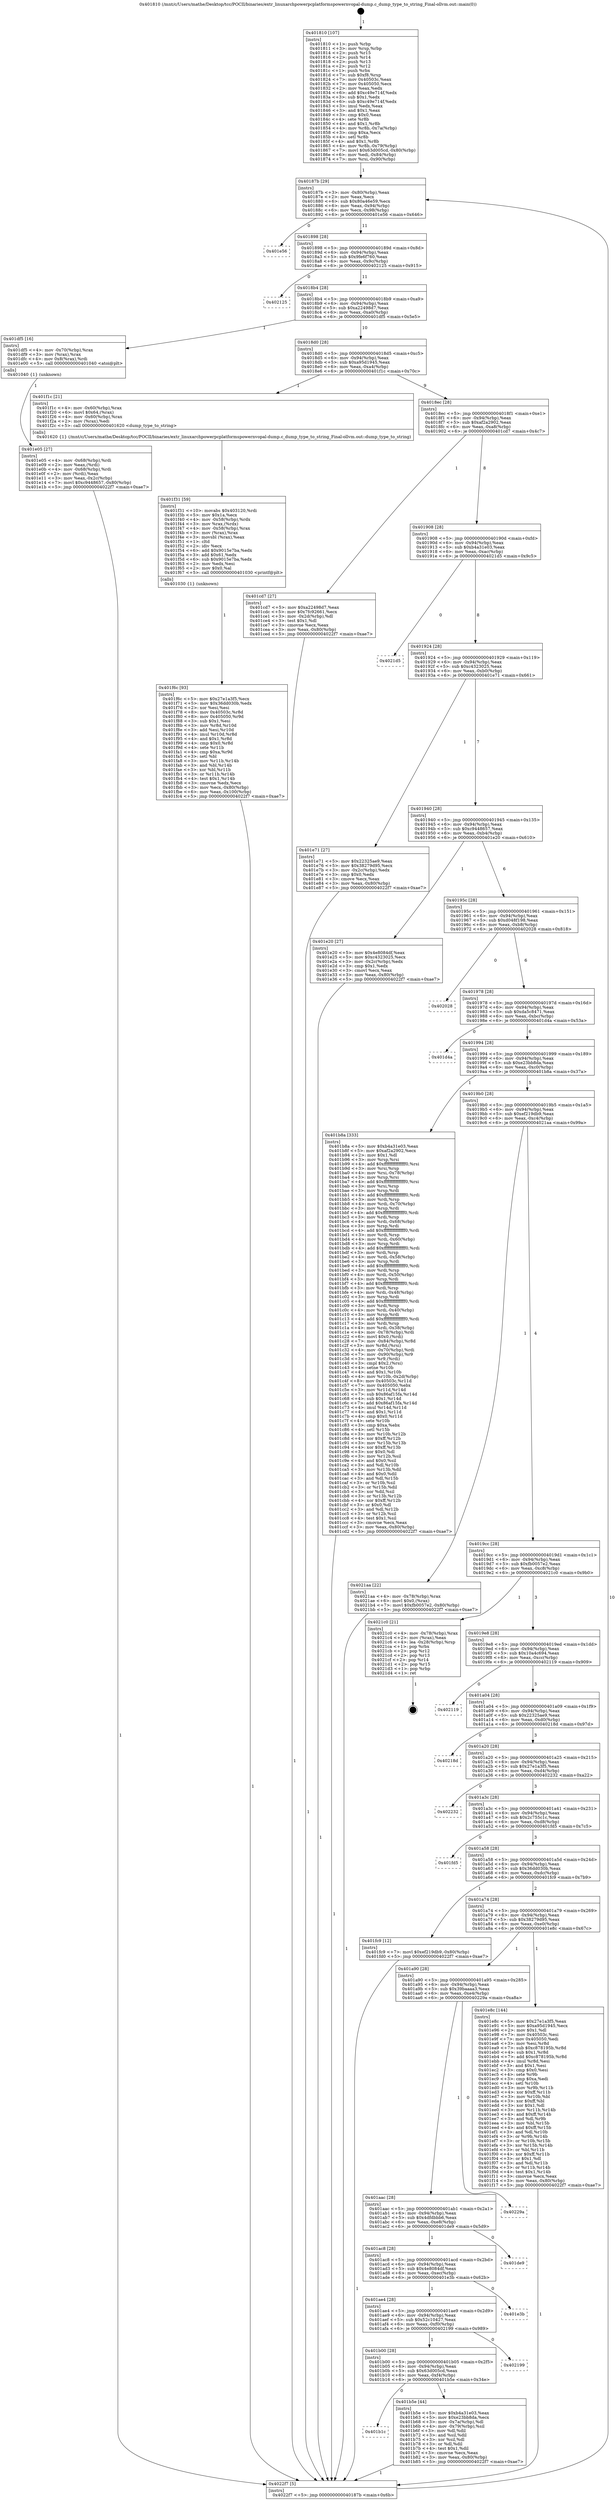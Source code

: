 digraph "0x401810" {
  label = "0x401810 (/mnt/c/Users/mathe/Desktop/tcc/POCII/binaries/extr_linuxarchpowerpcplatformspowernvopal-dump.c_dump_type_to_string_Final-ollvm.out::main(0))"
  labelloc = "t"
  node[shape=record]

  Entry [label="",width=0.3,height=0.3,shape=circle,fillcolor=black,style=filled]
  "0x40187b" [label="{
     0x40187b [29]\l
     | [instrs]\l
     &nbsp;&nbsp;0x40187b \<+3\>: mov -0x80(%rbp),%eax\l
     &nbsp;&nbsp;0x40187e \<+2\>: mov %eax,%ecx\l
     &nbsp;&nbsp;0x401880 \<+6\>: sub $0x80a46e59,%ecx\l
     &nbsp;&nbsp;0x401886 \<+6\>: mov %eax,-0x94(%rbp)\l
     &nbsp;&nbsp;0x40188c \<+6\>: mov %ecx,-0x98(%rbp)\l
     &nbsp;&nbsp;0x401892 \<+6\>: je 0000000000401e56 \<main+0x646\>\l
  }"]
  "0x401e56" [label="{
     0x401e56\l
  }", style=dashed]
  "0x401898" [label="{
     0x401898 [28]\l
     | [instrs]\l
     &nbsp;&nbsp;0x401898 \<+5\>: jmp 000000000040189d \<main+0x8d\>\l
     &nbsp;&nbsp;0x40189d \<+6\>: mov -0x94(%rbp),%eax\l
     &nbsp;&nbsp;0x4018a3 \<+5\>: sub $0x9fe6f760,%eax\l
     &nbsp;&nbsp;0x4018a8 \<+6\>: mov %eax,-0x9c(%rbp)\l
     &nbsp;&nbsp;0x4018ae \<+6\>: je 0000000000402125 \<main+0x915\>\l
  }"]
  Exit [label="",width=0.3,height=0.3,shape=circle,fillcolor=black,style=filled,peripheries=2]
  "0x402125" [label="{
     0x402125\l
  }", style=dashed]
  "0x4018b4" [label="{
     0x4018b4 [28]\l
     | [instrs]\l
     &nbsp;&nbsp;0x4018b4 \<+5\>: jmp 00000000004018b9 \<main+0xa9\>\l
     &nbsp;&nbsp;0x4018b9 \<+6\>: mov -0x94(%rbp),%eax\l
     &nbsp;&nbsp;0x4018bf \<+5\>: sub $0xa22498d7,%eax\l
     &nbsp;&nbsp;0x4018c4 \<+6\>: mov %eax,-0xa0(%rbp)\l
     &nbsp;&nbsp;0x4018ca \<+6\>: je 0000000000401df5 \<main+0x5e5\>\l
  }"]
  "0x401f6c" [label="{
     0x401f6c [93]\l
     | [instrs]\l
     &nbsp;&nbsp;0x401f6c \<+5\>: mov $0x27e1a3f5,%ecx\l
     &nbsp;&nbsp;0x401f71 \<+5\>: mov $0x36dd030b,%edx\l
     &nbsp;&nbsp;0x401f76 \<+2\>: xor %esi,%esi\l
     &nbsp;&nbsp;0x401f78 \<+8\>: mov 0x40503c,%r8d\l
     &nbsp;&nbsp;0x401f80 \<+8\>: mov 0x405050,%r9d\l
     &nbsp;&nbsp;0x401f88 \<+3\>: sub $0x1,%esi\l
     &nbsp;&nbsp;0x401f8b \<+3\>: mov %r8d,%r10d\l
     &nbsp;&nbsp;0x401f8e \<+3\>: add %esi,%r10d\l
     &nbsp;&nbsp;0x401f91 \<+4\>: imul %r10d,%r8d\l
     &nbsp;&nbsp;0x401f95 \<+4\>: and $0x1,%r8d\l
     &nbsp;&nbsp;0x401f99 \<+4\>: cmp $0x0,%r8d\l
     &nbsp;&nbsp;0x401f9d \<+4\>: sete %r11b\l
     &nbsp;&nbsp;0x401fa1 \<+4\>: cmp $0xa,%r9d\l
     &nbsp;&nbsp;0x401fa5 \<+3\>: setl %bl\l
     &nbsp;&nbsp;0x401fa8 \<+3\>: mov %r11b,%r14b\l
     &nbsp;&nbsp;0x401fab \<+3\>: and %bl,%r14b\l
     &nbsp;&nbsp;0x401fae \<+3\>: xor %bl,%r11b\l
     &nbsp;&nbsp;0x401fb1 \<+3\>: or %r11b,%r14b\l
     &nbsp;&nbsp;0x401fb4 \<+4\>: test $0x1,%r14b\l
     &nbsp;&nbsp;0x401fb8 \<+3\>: cmovne %edx,%ecx\l
     &nbsp;&nbsp;0x401fbb \<+3\>: mov %ecx,-0x80(%rbp)\l
     &nbsp;&nbsp;0x401fbe \<+6\>: mov %eax,-0x100(%rbp)\l
     &nbsp;&nbsp;0x401fc4 \<+5\>: jmp 00000000004022f7 \<main+0xae7\>\l
  }"]
  "0x401df5" [label="{
     0x401df5 [16]\l
     | [instrs]\l
     &nbsp;&nbsp;0x401df5 \<+4\>: mov -0x70(%rbp),%rax\l
     &nbsp;&nbsp;0x401df9 \<+3\>: mov (%rax),%rax\l
     &nbsp;&nbsp;0x401dfc \<+4\>: mov 0x8(%rax),%rdi\l
     &nbsp;&nbsp;0x401e00 \<+5\>: call 0000000000401040 \<atoi@plt\>\l
     | [calls]\l
     &nbsp;&nbsp;0x401040 \{1\} (unknown)\l
  }"]
  "0x4018d0" [label="{
     0x4018d0 [28]\l
     | [instrs]\l
     &nbsp;&nbsp;0x4018d0 \<+5\>: jmp 00000000004018d5 \<main+0xc5\>\l
     &nbsp;&nbsp;0x4018d5 \<+6\>: mov -0x94(%rbp),%eax\l
     &nbsp;&nbsp;0x4018db \<+5\>: sub $0xa95d1945,%eax\l
     &nbsp;&nbsp;0x4018e0 \<+6\>: mov %eax,-0xa4(%rbp)\l
     &nbsp;&nbsp;0x4018e6 \<+6\>: je 0000000000401f1c \<main+0x70c\>\l
  }"]
  "0x401f31" [label="{
     0x401f31 [59]\l
     | [instrs]\l
     &nbsp;&nbsp;0x401f31 \<+10\>: movabs $0x403120,%rdi\l
     &nbsp;&nbsp;0x401f3b \<+5\>: mov $0x1a,%ecx\l
     &nbsp;&nbsp;0x401f40 \<+4\>: mov -0x58(%rbp),%rdx\l
     &nbsp;&nbsp;0x401f44 \<+3\>: mov %rax,(%rdx)\l
     &nbsp;&nbsp;0x401f47 \<+4\>: mov -0x58(%rbp),%rax\l
     &nbsp;&nbsp;0x401f4b \<+3\>: mov (%rax),%rax\l
     &nbsp;&nbsp;0x401f4e \<+3\>: movsbl (%rax),%eax\l
     &nbsp;&nbsp;0x401f51 \<+1\>: cltd\l
     &nbsp;&nbsp;0x401f52 \<+2\>: idiv %ecx\l
     &nbsp;&nbsp;0x401f54 \<+6\>: add $0x9015e7ba,%edx\l
     &nbsp;&nbsp;0x401f5a \<+3\>: add $0x61,%edx\l
     &nbsp;&nbsp;0x401f5d \<+6\>: sub $0x9015e7ba,%edx\l
     &nbsp;&nbsp;0x401f63 \<+2\>: mov %edx,%esi\l
     &nbsp;&nbsp;0x401f65 \<+2\>: mov $0x0,%al\l
     &nbsp;&nbsp;0x401f67 \<+5\>: call 0000000000401030 \<printf@plt\>\l
     | [calls]\l
     &nbsp;&nbsp;0x401030 \{1\} (unknown)\l
  }"]
  "0x401f1c" [label="{
     0x401f1c [21]\l
     | [instrs]\l
     &nbsp;&nbsp;0x401f1c \<+4\>: mov -0x60(%rbp),%rax\l
     &nbsp;&nbsp;0x401f20 \<+6\>: movl $0x64,(%rax)\l
     &nbsp;&nbsp;0x401f26 \<+4\>: mov -0x60(%rbp),%rax\l
     &nbsp;&nbsp;0x401f2a \<+2\>: mov (%rax),%edi\l
     &nbsp;&nbsp;0x401f2c \<+5\>: call 0000000000401620 \<dump_type_to_string\>\l
     | [calls]\l
     &nbsp;&nbsp;0x401620 \{1\} (/mnt/c/Users/mathe/Desktop/tcc/POCII/binaries/extr_linuxarchpowerpcplatformspowernvopal-dump.c_dump_type_to_string_Final-ollvm.out::dump_type_to_string)\l
  }"]
  "0x4018ec" [label="{
     0x4018ec [28]\l
     | [instrs]\l
     &nbsp;&nbsp;0x4018ec \<+5\>: jmp 00000000004018f1 \<main+0xe1\>\l
     &nbsp;&nbsp;0x4018f1 \<+6\>: mov -0x94(%rbp),%eax\l
     &nbsp;&nbsp;0x4018f7 \<+5\>: sub $0xaf2a2902,%eax\l
     &nbsp;&nbsp;0x4018fc \<+6\>: mov %eax,-0xa8(%rbp)\l
     &nbsp;&nbsp;0x401902 \<+6\>: je 0000000000401cd7 \<main+0x4c7\>\l
  }"]
  "0x401e05" [label="{
     0x401e05 [27]\l
     | [instrs]\l
     &nbsp;&nbsp;0x401e05 \<+4\>: mov -0x68(%rbp),%rdi\l
     &nbsp;&nbsp;0x401e09 \<+2\>: mov %eax,(%rdi)\l
     &nbsp;&nbsp;0x401e0b \<+4\>: mov -0x68(%rbp),%rdi\l
     &nbsp;&nbsp;0x401e0f \<+2\>: mov (%rdi),%eax\l
     &nbsp;&nbsp;0x401e11 \<+3\>: mov %eax,-0x2c(%rbp)\l
     &nbsp;&nbsp;0x401e14 \<+7\>: movl $0xc9448657,-0x80(%rbp)\l
     &nbsp;&nbsp;0x401e1b \<+5\>: jmp 00000000004022f7 \<main+0xae7\>\l
  }"]
  "0x401cd7" [label="{
     0x401cd7 [27]\l
     | [instrs]\l
     &nbsp;&nbsp;0x401cd7 \<+5\>: mov $0xa22498d7,%eax\l
     &nbsp;&nbsp;0x401cdc \<+5\>: mov $0x7fc92661,%ecx\l
     &nbsp;&nbsp;0x401ce1 \<+3\>: mov -0x2d(%rbp),%dl\l
     &nbsp;&nbsp;0x401ce4 \<+3\>: test $0x1,%dl\l
     &nbsp;&nbsp;0x401ce7 \<+3\>: cmovne %ecx,%eax\l
     &nbsp;&nbsp;0x401cea \<+3\>: mov %eax,-0x80(%rbp)\l
     &nbsp;&nbsp;0x401ced \<+5\>: jmp 00000000004022f7 \<main+0xae7\>\l
  }"]
  "0x401908" [label="{
     0x401908 [28]\l
     | [instrs]\l
     &nbsp;&nbsp;0x401908 \<+5\>: jmp 000000000040190d \<main+0xfd\>\l
     &nbsp;&nbsp;0x40190d \<+6\>: mov -0x94(%rbp),%eax\l
     &nbsp;&nbsp;0x401913 \<+5\>: sub $0xb4a31e03,%eax\l
     &nbsp;&nbsp;0x401918 \<+6\>: mov %eax,-0xac(%rbp)\l
     &nbsp;&nbsp;0x40191e \<+6\>: je 00000000004021d5 \<main+0x9c5\>\l
  }"]
  "0x401810" [label="{
     0x401810 [107]\l
     | [instrs]\l
     &nbsp;&nbsp;0x401810 \<+1\>: push %rbp\l
     &nbsp;&nbsp;0x401811 \<+3\>: mov %rsp,%rbp\l
     &nbsp;&nbsp;0x401814 \<+2\>: push %r15\l
     &nbsp;&nbsp;0x401816 \<+2\>: push %r14\l
     &nbsp;&nbsp;0x401818 \<+2\>: push %r13\l
     &nbsp;&nbsp;0x40181a \<+2\>: push %r12\l
     &nbsp;&nbsp;0x40181c \<+1\>: push %rbx\l
     &nbsp;&nbsp;0x40181d \<+7\>: sub $0xf8,%rsp\l
     &nbsp;&nbsp;0x401824 \<+7\>: mov 0x40503c,%eax\l
     &nbsp;&nbsp;0x40182b \<+7\>: mov 0x405050,%ecx\l
     &nbsp;&nbsp;0x401832 \<+2\>: mov %eax,%edx\l
     &nbsp;&nbsp;0x401834 \<+6\>: add $0xc49e714f,%edx\l
     &nbsp;&nbsp;0x40183a \<+3\>: sub $0x1,%edx\l
     &nbsp;&nbsp;0x40183d \<+6\>: sub $0xc49e714f,%edx\l
     &nbsp;&nbsp;0x401843 \<+3\>: imul %edx,%eax\l
     &nbsp;&nbsp;0x401846 \<+3\>: and $0x1,%eax\l
     &nbsp;&nbsp;0x401849 \<+3\>: cmp $0x0,%eax\l
     &nbsp;&nbsp;0x40184c \<+4\>: sete %r8b\l
     &nbsp;&nbsp;0x401850 \<+4\>: and $0x1,%r8b\l
     &nbsp;&nbsp;0x401854 \<+4\>: mov %r8b,-0x7a(%rbp)\l
     &nbsp;&nbsp;0x401858 \<+3\>: cmp $0xa,%ecx\l
     &nbsp;&nbsp;0x40185b \<+4\>: setl %r8b\l
     &nbsp;&nbsp;0x40185f \<+4\>: and $0x1,%r8b\l
     &nbsp;&nbsp;0x401863 \<+4\>: mov %r8b,-0x79(%rbp)\l
     &nbsp;&nbsp;0x401867 \<+7\>: movl $0x63d005cd,-0x80(%rbp)\l
     &nbsp;&nbsp;0x40186e \<+6\>: mov %edi,-0x84(%rbp)\l
     &nbsp;&nbsp;0x401874 \<+7\>: mov %rsi,-0x90(%rbp)\l
  }"]
  "0x4021d5" [label="{
     0x4021d5\l
  }", style=dashed]
  "0x401924" [label="{
     0x401924 [28]\l
     | [instrs]\l
     &nbsp;&nbsp;0x401924 \<+5\>: jmp 0000000000401929 \<main+0x119\>\l
     &nbsp;&nbsp;0x401929 \<+6\>: mov -0x94(%rbp),%eax\l
     &nbsp;&nbsp;0x40192f \<+5\>: sub $0xc4323025,%eax\l
     &nbsp;&nbsp;0x401934 \<+6\>: mov %eax,-0xb0(%rbp)\l
     &nbsp;&nbsp;0x40193a \<+6\>: je 0000000000401e71 \<main+0x661\>\l
  }"]
  "0x4022f7" [label="{
     0x4022f7 [5]\l
     | [instrs]\l
     &nbsp;&nbsp;0x4022f7 \<+5\>: jmp 000000000040187b \<main+0x6b\>\l
  }"]
  "0x401e71" [label="{
     0x401e71 [27]\l
     | [instrs]\l
     &nbsp;&nbsp;0x401e71 \<+5\>: mov $0x22325ae9,%eax\l
     &nbsp;&nbsp;0x401e76 \<+5\>: mov $0x38279d95,%ecx\l
     &nbsp;&nbsp;0x401e7b \<+3\>: mov -0x2c(%rbp),%edx\l
     &nbsp;&nbsp;0x401e7e \<+3\>: cmp $0x0,%edx\l
     &nbsp;&nbsp;0x401e81 \<+3\>: cmove %ecx,%eax\l
     &nbsp;&nbsp;0x401e84 \<+3\>: mov %eax,-0x80(%rbp)\l
     &nbsp;&nbsp;0x401e87 \<+5\>: jmp 00000000004022f7 \<main+0xae7\>\l
  }"]
  "0x401940" [label="{
     0x401940 [28]\l
     | [instrs]\l
     &nbsp;&nbsp;0x401940 \<+5\>: jmp 0000000000401945 \<main+0x135\>\l
     &nbsp;&nbsp;0x401945 \<+6\>: mov -0x94(%rbp),%eax\l
     &nbsp;&nbsp;0x40194b \<+5\>: sub $0xc9448657,%eax\l
     &nbsp;&nbsp;0x401950 \<+6\>: mov %eax,-0xb4(%rbp)\l
     &nbsp;&nbsp;0x401956 \<+6\>: je 0000000000401e20 \<main+0x610\>\l
  }"]
  "0x401b1c" [label="{
     0x401b1c\l
  }", style=dashed]
  "0x401e20" [label="{
     0x401e20 [27]\l
     | [instrs]\l
     &nbsp;&nbsp;0x401e20 \<+5\>: mov $0x4e8084df,%eax\l
     &nbsp;&nbsp;0x401e25 \<+5\>: mov $0xc4323025,%ecx\l
     &nbsp;&nbsp;0x401e2a \<+3\>: mov -0x2c(%rbp),%edx\l
     &nbsp;&nbsp;0x401e2d \<+3\>: cmp $0x1,%edx\l
     &nbsp;&nbsp;0x401e30 \<+3\>: cmovl %ecx,%eax\l
     &nbsp;&nbsp;0x401e33 \<+3\>: mov %eax,-0x80(%rbp)\l
     &nbsp;&nbsp;0x401e36 \<+5\>: jmp 00000000004022f7 \<main+0xae7\>\l
  }"]
  "0x40195c" [label="{
     0x40195c [28]\l
     | [instrs]\l
     &nbsp;&nbsp;0x40195c \<+5\>: jmp 0000000000401961 \<main+0x151\>\l
     &nbsp;&nbsp;0x401961 \<+6\>: mov -0x94(%rbp),%eax\l
     &nbsp;&nbsp;0x401967 \<+5\>: sub $0xd048f198,%eax\l
     &nbsp;&nbsp;0x40196c \<+6\>: mov %eax,-0xb8(%rbp)\l
     &nbsp;&nbsp;0x401972 \<+6\>: je 0000000000402028 \<main+0x818\>\l
  }"]
  "0x401b5e" [label="{
     0x401b5e [44]\l
     | [instrs]\l
     &nbsp;&nbsp;0x401b5e \<+5\>: mov $0xb4a31e03,%eax\l
     &nbsp;&nbsp;0x401b63 \<+5\>: mov $0xe23bb8da,%ecx\l
     &nbsp;&nbsp;0x401b68 \<+3\>: mov -0x7a(%rbp),%dl\l
     &nbsp;&nbsp;0x401b6b \<+4\>: mov -0x79(%rbp),%sil\l
     &nbsp;&nbsp;0x401b6f \<+3\>: mov %dl,%dil\l
     &nbsp;&nbsp;0x401b72 \<+3\>: and %sil,%dil\l
     &nbsp;&nbsp;0x401b75 \<+3\>: xor %sil,%dl\l
     &nbsp;&nbsp;0x401b78 \<+3\>: or %dl,%dil\l
     &nbsp;&nbsp;0x401b7b \<+4\>: test $0x1,%dil\l
     &nbsp;&nbsp;0x401b7f \<+3\>: cmovne %ecx,%eax\l
     &nbsp;&nbsp;0x401b82 \<+3\>: mov %eax,-0x80(%rbp)\l
     &nbsp;&nbsp;0x401b85 \<+5\>: jmp 00000000004022f7 \<main+0xae7\>\l
  }"]
  "0x402028" [label="{
     0x402028\l
  }", style=dashed]
  "0x401978" [label="{
     0x401978 [28]\l
     | [instrs]\l
     &nbsp;&nbsp;0x401978 \<+5\>: jmp 000000000040197d \<main+0x16d\>\l
     &nbsp;&nbsp;0x40197d \<+6\>: mov -0x94(%rbp),%eax\l
     &nbsp;&nbsp;0x401983 \<+5\>: sub $0xda5c8471,%eax\l
     &nbsp;&nbsp;0x401988 \<+6\>: mov %eax,-0xbc(%rbp)\l
     &nbsp;&nbsp;0x40198e \<+6\>: je 0000000000401d4a \<main+0x53a\>\l
  }"]
  "0x401b00" [label="{
     0x401b00 [28]\l
     | [instrs]\l
     &nbsp;&nbsp;0x401b00 \<+5\>: jmp 0000000000401b05 \<main+0x2f5\>\l
     &nbsp;&nbsp;0x401b05 \<+6\>: mov -0x94(%rbp),%eax\l
     &nbsp;&nbsp;0x401b0b \<+5\>: sub $0x63d005cd,%eax\l
     &nbsp;&nbsp;0x401b10 \<+6\>: mov %eax,-0xf4(%rbp)\l
     &nbsp;&nbsp;0x401b16 \<+6\>: je 0000000000401b5e \<main+0x34e\>\l
  }"]
  "0x401d4a" [label="{
     0x401d4a\l
  }", style=dashed]
  "0x401994" [label="{
     0x401994 [28]\l
     | [instrs]\l
     &nbsp;&nbsp;0x401994 \<+5\>: jmp 0000000000401999 \<main+0x189\>\l
     &nbsp;&nbsp;0x401999 \<+6\>: mov -0x94(%rbp),%eax\l
     &nbsp;&nbsp;0x40199f \<+5\>: sub $0xe23bb8da,%eax\l
     &nbsp;&nbsp;0x4019a4 \<+6\>: mov %eax,-0xc0(%rbp)\l
     &nbsp;&nbsp;0x4019aa \<+6\>: je 0000000000401b8a \<main+0x37a\>\l
  }"]
  "0x402199" [label="{
     0x402199\l
  }", style=dashed]
  "0x401b8a" [label="{
     0x401b8a [333]\l
     | [instrs]\l
     &nbsp;&nbsp;0x401b8a \<+5\>: mov $0xb4a31e03,%eax\l
     &nbsp;&nbsp;0x401b8f \<+5\>: mov $0xaf2a2902,%ecx\l
     &nbsp;&nbsp;0x401b94 \<+2\>: mov $0x1,%dl\l
     &nbsp;&nbsp;0x401b96 \<+3\>: mov %rsp,%rsi\l
     &nbsp;&nbsp;0x401b99 \<+4\>: add $0xfffffffffffffff0,%rsi\l
     &nbsp;&nbsp;0x401b9d \<+3\>: mov %rsi,%rsp\l
     &nbsp;&nbsp;0x401ba0 \<+4\>: mov %rsi,-0x78(%rbp)\l
     &nbsp;&nbsp;0x401ba4 \<+3\>: mov %rsp,%rsi\l
     &nbsp;&nbsp;0x401ba7 \<+4\>: add $0xfffffffffffffff0,%rsi\l
     &nbsp;&nbsp;0x401bab \<+3\>: mov %rsi,%rsp\l
     &nbsp;&nbsp;0x401bae \<+3\>: mov %rsp,%rdi\l
     &nbsp;&nbsp;0x401bb1 \<+4\>: add $0xfffffffffffffff0,%rdi\l
     &nbsp;&nbsp;0x401bb5 \<+3\>: mov %rdi,%rsp\l
     &nbsp;&nbsp;0x401bb8 \<+4\>: mov %rdi,-0x70(%rbp)\l
     &nbsp;&nbsp;0x401bbc \<+3\>: mov %rsp,%rdi\l
     &nbsp;&nbsp;0x401bbf \<+4\>: add $0xfffffffffffffff0,%rdi\l
     &nbsp;&nbsp;0x401bc3 \<+3\>: mov %rdi,%rsp\l
     &nbsp;&nbsp;0x401bc6 \<+4\>: mov %rdi,-0x68(%rbp)\l
     &nbsp;&nbsp;0x401bca \<+3\>: mov %rsp,%rdi\l
     &nbsp;&nbsp;0x401bcd \<+4\>: add $0xfffffffffffffff0,%rdi\l
     &nbsp;&nbsp;0x401bd1 \<+3\>: mov %rdi,%rsp\l
     &nbsp;&nbsp;0x401bd4 \<+4\>: mov %rdi,-0x60(%rbp)\l
     &nbsp;&nbsp;0x401bd8 \<+3\>: mov %rsp,%rdi\l
     &nbsp;&nbsp;0x401bdb \<+4\>: add $0xfffffffffffffff0,%rdi\l
     &nbsp;&nbsp;0x401bdf \<+3\>: mov %rdi,%rsp\l
     &nbsp;&nbsp;0x401be2 \<+4\>: mov %rdi,-0x58(%rbp)\l
     &nbsp;&nbsp;0x401be6 \<+3\>: mov %rsp,%rdi\l
     &nbsp;&nbsp;0x401be9 \<+4\>: add $0xfffffffffffffff0,%rdi\l
     &nbsp;&nbsp;0x401bed \<+3\>: mov %rdi,%rsp\l
     &nbsp;&nbsp;0x401bf0 \<+4\>: mov %rdi,-0x50(%rbp)\l
     &nbsp;&nbsp;0x401bf4 \<+3\>: mov %rsp,%rdi\l
     &nbsp;&nbsp;0x401bf7 \<+4\>: add $0xfffffffffffffff0,%rdi\l
     &nbsp;&nbsp;0x401bfb \<+3\>: mov %rdi,%rsp\l
     &nbsp;&nbsp;0x401bfe \<+4\>: mov %rdi,-0x48(%rbp)\l
     &nbsp;&nbsp;0x401c02 \<+3\>: mov %rsp,%rdi\l
     &nbsp;&nbsp;0x401c05 \<+4\>: add $0xfffffffffffffff0,%rdi\l
     &nbsp;&nbsp;0x401c09 \<+3\>: mov %rdi,%rsp\l
     &nbsp;&nbsp;0x401c0c \<+4\>: mov %rdi,-0x40(%rbp)\l
     &nbsp;&nbsp;0x401c10 \<+3\>: mov %rsp,%rdi\l
     &nbsp;&nbsp;0x401c13 \<+4\>: add $0xfffffffffffffff0,%rdi\l
     &nbsp;&nbsp;0x401c17 \<+3\>: mov %rdi,%rsp\l
     &nbsp;&nbsp;0x401c1a \<+4\>: mov %rdi,-0x38(%rbp)\l
     &nbsp;&nbsp;0x401c1e \<+4\>: mov -0x78(%rbp),%rdi\l
     &nbsp;&nbsp;0x401c22 \<+6\>: movl $0x0,(%rdi)\l
     &nbsp;&nbsp;0x401c28 \<+7\>: mov -0x84(%rbp),%r8d\l
     &nbsp;&nbsp;0x401c2f \<+3\>: mov %r8d,(%rsi)\l
     &nbsp;&nbsp;0x401c32 \<+4\>: mov -0x70(%rbp),%rdi\l
     &nbsp;&nbsp;0x401c36 \<+7\>: mov -0x90(%rbp),%r9\l
     &nbsp;&nbsp;0x401c3d \<+3\>: mov %r9,(%rdi)\l
     &nbsp;&nbsp;0x401c40 \<+3\>: cmpl $0x2,(%rsi)\l
     &nbsp;&nbsp;0x401c43 \<+4\>: setne %r10b\l
     &nbsp;&nbsp;0x401c47 \<+4\>: and $0x1,%r10b\l
     &nbsp;&nbsp;0x401c4b \<+4\>: mov %r10b,-0x2d(%rbp)\l
     &nbsp;&nbsp;0x401c4f \<+8\>: mov 0x40503c,%r11d\l
     &nbsp;&nbsp;0x401c57 \<+7\>: mov 0x405050,%ebx\l
     &nbsp;&nbsp;0x401c5e \<+3\>: mov %r11d,%r14d\l
     &nbsp;&nbsp;0x401c61 \<+7\>: sub $0x86af15fa,%r14d\l
     &nbsp;&nbsp;0x401c68 \<+4\>: sub $0x1,%r14d\l
     &nbsp;&nbsp;0x401c6c \<+7\>: add $0x86af15fa,%r14d\l
     &nbsp;&nbsp;0x401c73 \<+4\>: imul %r14d,%r11d\l
     &nbsp;&nbsp;0x401c77 \<+4\>: and $0x1,%r11d\l
     &nbsp;&nbsp;0x401c7b \<+4\>: cmp $0x0,%r11d\l
     &nbsp;&nbsp;0x401c7f \<+4\>: sete %r10b\l
     &nbsp;&nbsp;0x401c83 \<+3\>: cmp $0xa,%ebx\l
     &nbsp;&nbsp;0x401c86 \<+4\>: setl %r15b\l
     &nbsp;&nbsp;0x401c8a \<+3\>: mov %r10b,%r12b\l
     &nbsp;&nbsp;0x401c8d \<+4\>: xor $0xff,%r12b\l
     &nbsp;&nbsp;0x401c91 \<+3\>: mov %r15b,%r13b\l
     &nbsp;&nbsp;0x401c94 \<+4\>: xor $0xff,%r13b\l
     &nbsp;&nbsp;0x401c98 \<+3\>: xor $0x0,%dl\l
     &nbsp;&nbsp;0x401c9b \<+3\>: mov %r12b,%sil\l
     &nbsp;&nbsp;0x401c9e \<+4\>: and $0x0,%sil\l
     &nbsp;&nbsp;0x401ca2 \<+3\>: and %dl,%r10b\l
     &nbsp;&nbsp;0x401ca5 \<+3\>: mov %r13b,%dil\l
     &nbsp;&nbsp;0x401ca8 \<+4\>: and $0x0,%dil\l
     &nbsp;&nbsp;0x401cac \<+3\>: and %dl,%r15b\l
     &nbsp;&nbsp;0x401caf \<+3\>: or %r10b,%sil\l
     &nbsp;&nbsp;0x401cb2 \<+3\>: or %r15b,%dil\l
     &nbsp;&nbsp;0x401cb5 \<+3\>: xor %dil,%sil\l
     &nbsp;&nbsp;0x401cb8 \<+3\>: or %r13b,%r12b\l
     &nbsp;&nbsp;0x401cbb \<+4\>: xor $0xff,%r12b\l
     &nbsp;&nbsp;0x401cbf \<+3\>: or $0x0,%dl\l
     &nbsp;&nbsp;0x401cc2 \<+3\>: and %dl,%r12b\l
     &nbsp;&nbsp;0x401cc5 \<+3\>: or %r12b,%sil\l
     &nbsp;&nbsp;0x401cc8 \<+4\>: test $0x1,%sil\l
     &nbsp;&nbsp;0x401ccc \<+3\>: cmovne %ecx,%eax\l
     &nbsp;&nbsp;0x401ccf \<+3\>: mov %eax,-0x80(%rbp)\l
     &nbsp;&nbsp;0x401cd2 \<+5\>: jmp 00000000004022f7 \<main+0xae7\>\l
  }"]
  "0x4019b0" [label="{
     0x4019b0 [28]\l
     | [instrs]\l
     &nbsp;&nbsp;0x4019b0 \<+5\>: jmp 00000000004019b5 \<main+0x1a5\>\l
     &nbsp;&nbsp;0x4019b5 \<+6\>: mov -0x94(%rbp),%eax\l
     &nbsp;&nbsp;0x4019bb \<+5\>: sub $0xef219db9,%eax\l
     &nbsp;&nbsp;0x4019c0 \<+6\>: mov %eax,-0xc4(%rbp)\l
     &nbsp;&nbsp;0x4019c6 \<+6\>: je 00000000004021aa \<main+0x99a\>\l
  }"]
  "0x401ae4" [label="{
     0x401ae4 [28]\l
     | [instrs]\l
     &nbsp;&nbsp;0x401ae4 \<+5\>: jmp 0000000000401ae9 \<main+0x2d9\>\l
     &nbsp;&nbsp;0x401ae9 \<+6\>: mov -0x94(%rbp),%eax\l
     &nbsp;&nbsp;0x401aef \<+5\>: sub $0x52c10427,%eax\l
     &nbsp;&nbsp;0x401af4 \<+6\>: mov %eax,-0xf0(%rbp)\l
     &nbsp;&nbsp;0x401afa \<+6\>: je 0000000000402199 \<main+0x989\>\l
  }"]
  "0x4021aa" [label="{
     0x4021aa [22]\l
     | [instrs]\l
     &nbsp;&nbsp;0x4021aa \<+4\>: mov -0x78(%rbp),%rax\l
     &nbsp;&nbsp;0x4021ae \<+6\>: movl $0x0,(%rax)\l
     &nbsp;&nbsp;0x4021b4 \<+7\>: movl $0xfb0057e2,-0x80(%rbp)\l
     &nbsp;&nbsp;0x4021bb \<+5\>: jmp 00000000004022f7 \<main+0xae7\>\l
  }"]
  "0x4019cc" [label="{
     0x4019cc [28]\l
     | [instrs]\l
     &nbsp;&nbsp;0x4019cc \<+5\>: jmp 00000000004019d1 \<main+0x1c1\>\l
     &nbsp;&nbsp;0x4019d1 \<+6\>: mov -0x94(%rbp),%eax\l
     &nbsp;&nbsp;0x4019d7 \<+5\>: sub $0xfb0057e2,%eax\l
     &nbsp;&nbsp;0x4019dc \<+6\>: mov %eax,-0xc8(%rbp)\l
     &nbsp;&nbsp;0x4019e2 \<+6\>: je 00000000004021c0 \<main+0x9b0\>\l
  }"]
  "0x401e3b" [label="{
     0x401e3b\l
  }", style=dashed]
  "0x4021c0" [label="{
     0x4021c0 [21]\l
     | [instrs]\l
     &nbsp;&nbsp;0x4021c0 \<+4\>: mov -0x78(%rbp),%rax\l
     &nbsp;&nbsp;0x4021c4 \<+2\>: mov (%rax),%eax\l
     &nbsp;&nbsp;0x4021c6 \<+4\>: lea -0x28(%rbp),%rsp\l
     &nbsp;&nbsp;0x4021ca \<+1\>: pop %rbx\l
     &nbsp;&nbsp;0x4021cb \<+2\>: pop %r12\l
     &nbsp;&nbsp;0x4021cd \<+2\>: pop %r13\l
     &nbsp;&nbsp;0x4021cf \<+2\>: pop %r14\l
     &nbsp;&nbsp;0x4021d1 \<+2\>: pop %r15\l
     &nbsp;&nbsp;0x4021d3 \<+1\>: pop %rbp\l
     &nbsp;&nbsp;0x4021d4 \<+1\>: ret\l
  }"]
  "0x4019e8" [label="{
     0x4019e8 [28]\l
     | [instrs]\l
     &nbsp;&nbsp;0x4019e8 \<+5\>: jmp 00000000004019ed \<main+0x1dd\>\l
     &nbsp;&nbsp;0x4019ed \<+6\>: mov -0x94(%rbp),%eax\l
     &nbsp;&nbsp;0x4019f3 \<+5\>: sub $0x10a4c694,%eax\l
     &nbsp;&nbsp;0x4019f8 \<+6\>: mov %eax,-0xcc(%rbp)\l
     &nbsp;&nbsp;0x4019fe \<+6\>: je 0000000000402119 \<main+0x909\>\l
  }"]
  "0x401ac8" [label="{
     0x401ac8 [28]\l
     | [instrs]\l
     &nbsp;&nbsp;0x401ac8 \<+5\>: jmp 0000000000401acd \<main+0x2bd\>\l
     &nbsp;&nbsp;0x401acd \<+6\>: mov -0x94(%rbp),%eax\l
     &nbsp;&nbsp;0x401ad3 \<+5\>: sub $0x4e8084df,%eax\l
     &nbsp;&nbsp;0x401ad8 \<+6\>: mov %eax,-0xec(%rbp)\l
     &nbsp;&nbsp;0x401ade \<+6\>: je 0000000000401e3b \<main+0x62b\>\l
  }"]
  "0x402119" [label="{
     0x402119\l
  }", style=dashed]
  "0x401a04" [label="{
     0x401a04 [28]\l
     | [instrs]\l
     &nbsp;&nbsp;0x401a04 \<+5\>: jmp 0000000000401a09 \<main+0x1f9\>\l
     &nbsp;&nbsp;0x401a09 \<+6\>: mov -0x94(%rbp),%eax\l
     &nbsp;&nbsp;0x401a0f \<+5\>: sub $0x22325ae9,%eax\l
     &nbsp;&nbsp;0x401a14 \<+6\>: mov %eax,-0xd0(%rbp)\l
     &nbsp;&nbsp;0x401a1a \<+6\>: je 000000000040218d \<main+0x97d\>\l
  }"]
  "0x401de9" [label="{
     0x401de9\l
  }", style=dashed]
  "0x40218d" [label="{
     0x40218d\l
  }", style=dashed]
  "0x401a20" [label="{
     0x401a20 [28]\l
     | [instrs]\l
     &nbsp;&nbsp;0x401a20 \<+5\>: jmp 0000000000401a25 \<main+0x215\>\l
     &nbsp;&nbsp;0x401a25 \<+6\>: mov -0x94(%rbp),%eax\l
     &nbsp;&nbsp;0x401a2b \<+5\>: sub $0x27e1a3f5,%eax\l
     &nbsp;&nbsp;0x401a30 \<+6\>: mov %eax,-0xd4(%rbp)\l
     &nbsp;&nbsp;0x401a36 \<+6\>: je 0000000000402232 \<main+0xa22\>\l
  }"]
  "0x401aac" [label="{
     0x401aac [28]\l
     | [instrs]\l
     &nbsp;&nbsp;0x401aac \<+5\>: jmp 0000000000401ab1 \<main+0x2a1\>\l
     &nbsp;&nbsp;0x401ab1 \<+6\>: mov -0x94(%rbp),%eax\l
     &nbsp;&nbsp;0x401ab7 \<+5\>: sub $0x4dfdbbb6,%eax\l
     &nbsp;&nbsp;0x401abc \<+6\>: mov %eax,-0xe8(%rbp)\l
     &nbsp;&nbsp;0x401ac2 \<+6\>: je 0000000000401de9 \<main+0x5d9\>\l
  }"]
  "0x402232" [label="{
     0x402232\l
  }", style=dashed]
  "0x401a3c" [label="{
     0x401a3c [28]\l
     | [instrs]\l
     &nbsp;&nbsp;0x401a3c \<+5\>: jmp 0000000000401a41 \<main+0x231\>\l
     &nbsp;&nbsp;0x401a41 \<+6\>: mov -0x94(%rbp),%eax\l
     &nbsp;&nbsp;0x401a47 \<+5\>: sub $0x2c755c1c,%eax\l
     &nbsp;&nbsp;0x401a4c \<+6\>: mov %eax,-0xd8(%rbp)\l
     &nbsp;&nbsp;0x401a52 \<+6\>: je 0000000000401fd5 \<main+0x7c5\>\l
  }"]
  "0x40229a" [label="{
     0x40229a\l
  }", style=dashed]
  "0x401fd5" [label="{
     0x401fd5\l
  }", style=dashed]
  "0x401a58" [label="{
     0x401a58 [28]\l
     | [instrs]\l
     &nbsp;&nbsp;0x401a58 \<+5\>: jmp 0000000000401a5d \<main+0x24d\>\l
     &nbsp;&nbsp;0x401a5d \<+6\>: mov -0x94(%rbp),%eax\l
     &nbsp;&nbsp;0x401a63 \<+5\>: sub $0x36dd030b,%eax\l
     &nbsp;&nbsp;0x401a68 \<+6\>: mov %eax,-0xdc(%rbp)\l
     &nbsp;&nbsp;0x401a6e \<+6\>: je 0000000000401fc9 \<main+0x7b9\>\l
  }"]
  "0x401a90" [label="{
     0x401a90 [28]\l
     | [instrs]\l
     &nbsp;&nbsp;0x401a90 \<+5\>: jmp 0000000000401a95 \<main+0x285\>\l
     &nbsp;&nbsp;0x401a95 \<+6\>: mov -0x94(%rbp),%eax\l
     &nbsp;&nbsp;0x401a9b \<+5\>: sub $0x39baaaa3,%eax\l
     &nbsp;&nbsp;0x401aa0 \<+6\>: mov %eax,-0xe4(%rbp)\l
     &nbsp;&nbsp;0x401aa6 \<+6\>: je 000000000040229a \<main+0xa8a\>\l
  }"]
  "0x401fc9" [label="{
     0x401fc9 [12]\l
     | [instrs]\l
     &nbsp;&nbsp;0x401fc9 \<+7\>: movl $0xef219db9,-0x80(%rbp)\l
     &nbsp;&nbsp;0x401fd0 \<+5\>: jmp 00000000004022f7 \<main+0xae7\>\l
  }"]
  "0x401a74" [label="{
     0x401a74 [28]\l
     | [instrs]\l
     &nbsp;&nbsp;0x401a74 \<+5\>: jmp 0000000000401a79 \<main+0x269\>\l
     &nbsp;&nbsp;0x401a79 \<+6\>: mov -0x94(%rbp),%eax\l
     &nbsp;&nbsp;0x401a7f \<+5\>: sub $0x38279d95,%eax\l
     &nbsp;&nbsp;0x401a84 \<+6\>: mov %eax,-0xe0(%rbp)\l
     &nbsp;&nbsp;0x401a8a \<+6\>: je 0000000000401e8c \<main+0x67c\>\l
  }"]
  "0x401e8c" [label="{
     0x401e8c [144]\l
     | [instrs]\l
     &nbsp;&nbsp;0x401e8c \<+5\>: mov $0x27e1a3f5,%eax\l
     &nbsp;&nbsp;0x401e91 \<+5\>: mov $0xa95d1945,%ecx\l
     &nbsp;&nbsp;0x401e96 \<+2\>: mov $0x1,%dl\l
     &nbsp;&nbsp;0x401e98 \<+7\>: mov 0x40503c,%esi\l
     &nbsp;&nbsp;0x401e9f \<+7\>: mov 0x405050,%edi\l
     &nbsp;&nbsp;0x401ea6 \<+3\>: mov %esi,%r8d\l
     &nbsp;&nbsp;0x401ea9 \<+7\>: sub $0xc878195b,%r8d\l
     &nbsp;&nbsp;0x401eb0 \<+4\>: sub $0x1,%r8d\l
     &nbsp;&nbsp;0x401eb4 \<+7\>: add $0xc878195b,%r8d\l
     &nbsp;&nbsp;0x401ebb \<+4\>: imul %r8d,%esi\l
     &nbsp;&nbsp;0x401ebf \<+3\>: and $0x1,%esi\l
     &nbsp;&nbsp;0x401ec2 \<+3\>: cmp $0x0,%esi\l
     &nbsp;&nbsp;0x401ec5 \<+4\>: sete %r9b\l
     &nbsp;&nbsp;0x401ec9 \<+3\>: cmp $0xa,%edi\l
     &nbsp;&nbsp;0x401ecc \<+4\>: setl %r10b\l
     &nbsp;&nbsp;0x401ed0 \<+3\>: mov %r9b,%r11b\l
     &nbsp;&nbsp;0x401ed3 \<+4\>: xor $0xff,%r11b\l
     &nbsp;&nbsp;0x401ed7 \<+3\>: mov %r10b,%bl\l
     &nbsp;&nbsp;0x401eda \<+3\>: xor $0xff,%bl\l
     &nbsp;&nbsp;0x401edd \<+3\>: xor $0x1,%dl\l
     &nbsp;&nbsp;0x401ee0 \<+3\>: mov %r11b,%r14b\l
     &nbsp;&nbsp;0x401ee3 \<+4\>: and $0xff,%r14b\l
     &nbsp;&nbsp;0x401ee7 \<+3\>: and %dl,%r9b\l
     &nbsp;&nbsp;0x401eea \<+3\>: mov %bl,%r15b\l
     &nbsp;&nbsp;0x401eed \<+4\>: and $0xff,%r15b\l
     &nbsp;&nbsp;0x401ef1 \<+3\>: and %dl,%r10b\l
     &nbsp;&nbsp;0x401ef4 \<+3\>: or %r9b,%r14b\l
     &nbsp;&nbsp;0x401ef7 \<+3\>: or %r10b,%r15b\l
     &nbsp;&nbsp;0x401efa \<+3\>: xor %r15b,%r14b\l
     &nbsp;&nbsp;0x401efd \<+3\>: or %bl,%r11b\l
     &nbsp;&nbsp;0x401f00 \<+4\>: xor $0xff,%r11b\l
     &nbsp;&nbsp;0x401f04 \<+3\>: or $0x1,%dl\l
     &nbsp;&nbsp;0x401f07 \<+3\>: and %dl,%r11b\l
     &nbsp;&nbsp;0x401f0a \<+3\>: or %r11b,%r14b\l
     &nbsp;&nbsp;0x401f0d \<+4\>: test $0x1,%r14b\l
     &nbsp;&nbsp;0x401f11 \<+3\>: cmovne %ecx,%eax\l
     &nbsp;&nbsp;0x401f14 \<+3\>: mov %eax,-0x80(%rbp)\l
     &nbsp;&nbsp;0x401f17 \<+5\>: jmp 00000000004022f7 \<main+0xae7\>\l
  }"]
  Entry -> "0x401810" [label=" 1"]
  "0x40187b" -> "0x401e56" [label=" 0"]
  "0x40187b" -> "0x401898" [label=" 11"]
  "0x4021c0" -> Exit [label=" 1"]
  "0x401898" -> "0x402125" [label=" 0"]
  "0x401898" -> "0x4018b4" [label=" 11"]
  "0x4021aa" -> "0x4022f7" [label=" 1"]
  "0x4018b4" -> "0x401df5" [label=" 1"]
  "0x4018b4" -> "0x4018d0" [label=" 10"]
  "0x401fc9" -> "0x4022f7" [label=" 1"]
  "0x4018d0" -> "0x401f1c" [label=" 1"]
  "0x4018d0" -> "0x4018ec" [label=" 9"]
  "0x401f6c" -> "0x4022f7" [label=" 1"]
  "0x4018ec" -> "0x401cd7" [label=" 1"]
  "0x4018ec" -> "0x401908" [label=" 8"]
  "0x401f31" -> "0x401f6c" [label=" 1"]
  "0x401908" -> "0x4021d5" [label=" 0"]
  "0x401908" -> "0x401924" [label=" 8"]
  "0x401e8c" -> "0x4022f7" [label=" 1"]
  "0x401924" -> "0x401e71" [label=" 1"]
  "0x401924" -> "0x401940" [label=" 7"]
  "0x401e71" -> "0x4022f7" [label=" 1"]
  "0x401940" -> "0x401e20" [label=" 1"]
  "0x401940" -> "0x40195c" [label=" 6"]
  "0x401e20" -> "0x4022f7" [label=" 1"]
  "0x40195c" -> "0x402028" [label=" 0"]
  "0x40195c" -> "0x401978" [label=" 6"]
  "0x401e05" -> "0x4022f7" [label=" 1"]
  "0x401978" -> "0x401d4a" [label=" 0"]
  "0x401978" -> "0x401994" [label=" 6"]
  "0x401cd7" -> "0x4022f7" [label=" 1"]
  "0x401994" -> "0x401b8a" [label=" 1"]
  "0x401994" -> "0x4019b0" [label=" 5"]
  "0x401b8a" -> "0x4022f7" [label=" 1"]
  "0x4019b0" -> "0x4021aa" [label=" 1"]
  "0x4019b0" -> "0x4019cc" [label=" 4"]
  "0x4022f7" -> "0x40187b" [label=" 10"]
  "0x4019cc" -> "0x4021c0" [label=" 1"]
  "0x4019cc" -> "0x4019e8" [label=" 3"]
  "0x401810" -> "0x40187b" [label=" 1"]
  "0x4019e8" -> "0x402119" [label=" 0"]
  "0x4019e8" -> "0x401a04" [label=" 3"]
  "0x401b00" -> "0x401b1c" [label=" 0"]
  "0x401a04" -> "0x40218d" [label=" 0"]
  "0x401a04" -> "0x401a20" [label=" 3"]
  "0x401b00" -> "0x401b5e" [label=" 1"]
  "0x401a20" -> "0x402232" [label=" 0"]
  "0x401a20" -> "0x401a3c" [label=" 3"]
  "0x401ae4" -> "0x401b00" [label=" 1"]
  "0x401a3c" -> "0x401fd5" [label=" 0"]
  "0x401a3c" -> "0x401a58" [label=" 3"]
  "0x401ae4" -> "0x402199" [label=" 0"]
  "0x401a58" -> "0x401fc9" [label=" 1"]
  "0x401a58" -> "0x401a74" [label=" 2"]
  "0x401ac8" -> "0x401ae4" [label=" 1"]
  "0x401a74" -> "0x401e8c" [label=" 1"]
  "0x401a74" -> "0x401a90" [label=" 1"]
  "0x401f1c" -> "0x401f31" [label=" 1"]
  "0x401a90" -> "0x40229a" [label=" 0"]
  "0x401a90" -> "0x401aac" [label=" 1"]
  "0x401df5" -> "0x401e05" [label=" 1"]
  "0x401aac" -> "0x401de9" [label=" 0"]
  "0x401aac" -> "0x401ac8" [label=" 1"]
  "0x401b5e" -> "0x4022f7" [label=" 1"]
  "0x401ac8" -> "0x401e3b" [label=" 0"]
}
